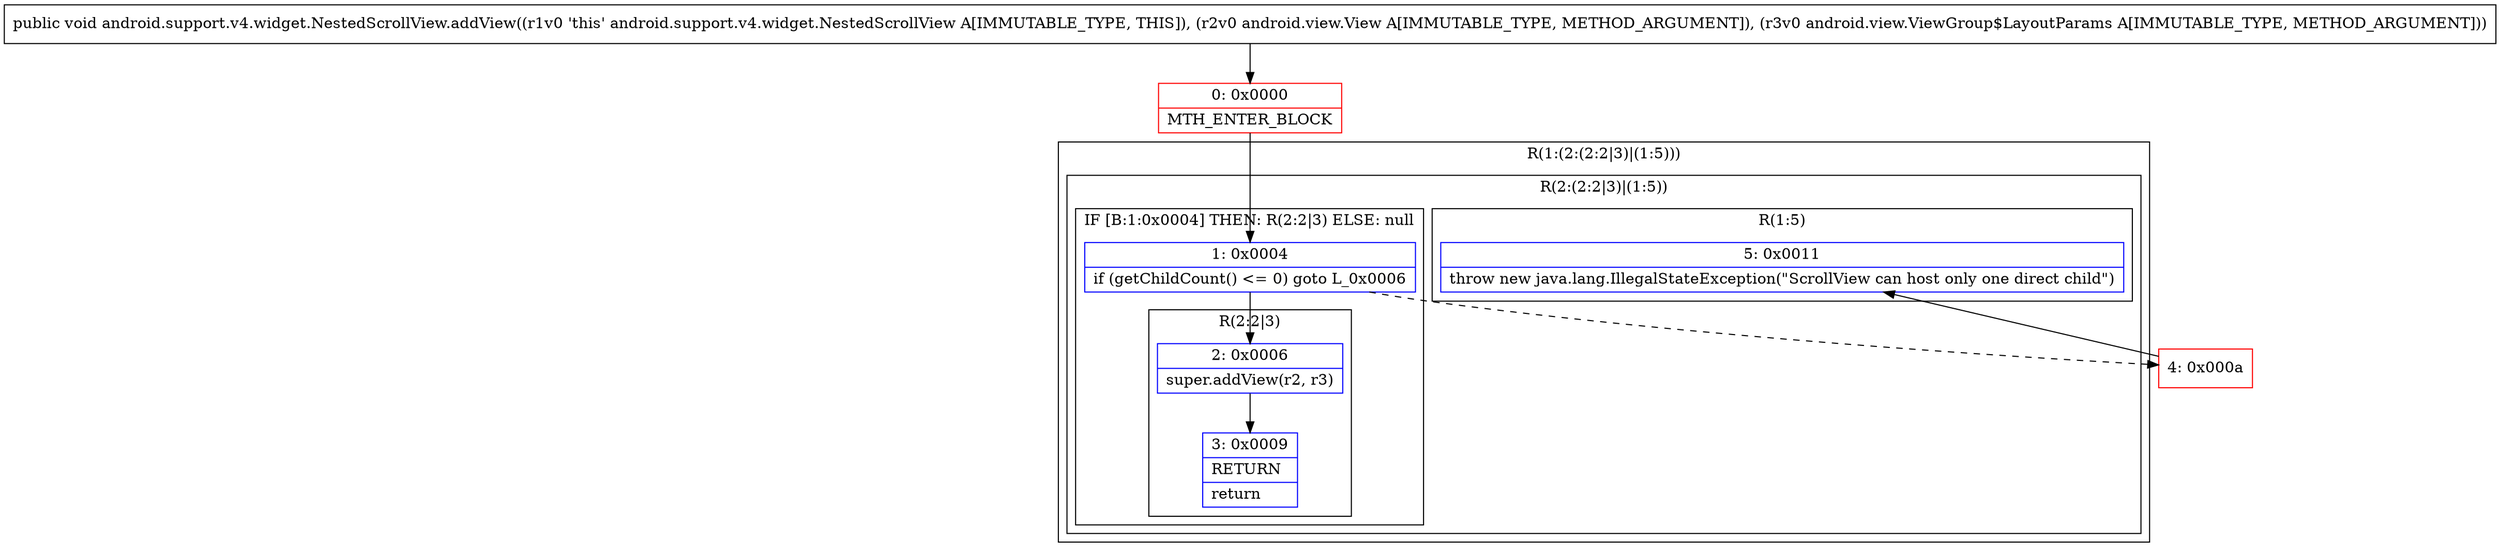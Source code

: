 digraph "CFG forandroid.support.v4.widget.NestedScrollView.addView(Landroid\/view\/View;Landroid\/view\/ViewGroup$LayoutParams;)V" {
subgraph cluster_Region_1486835563 {
label = "R(1:(2:(2:2|3)|(1:5)))";
node [shape=record,color=blue];
subgraph cluster_Region_665996335 {
label = "R(2:(2:2|3)|(1:5))";
node [shape=record,color=blue];
subgraph cluster_IfRegion_144969025 {
label = "IF [B:1:0x0004] THEN: R(2:2|3) ELSE: null";
node [shape=record,color=blue];
Node_1 [shape=record,label="{1\:\ 0x0004|if (getChildCount() \<= 0) goto L_0x0006\l}"];
subgraph cluster_Region_323141047 {
label = "R(2:2|3)";
node [shape=record,color=blue];
Node_2 [shape=record,label="{2\:\ 0x0006|super.addView(r2, r3)\l}"];
Node_3 [shape=record,label="{3\:\ 0x0009|RETURN\l|return\l}"];
}
}
subgraph cluster_Region_830753955 {
label = "R(1:5)";
node [shape=record,color=blue];
Node_5 [shape=record,label="{5\:\ 0x0011|throw new java.lang.IllegalStateException(\"ScrollView can host only one direct child\")\l}"];
}
}
}
Node_0 [shape=record,color=red,label="{0\:\ 0x0000|MTH_ENTER_BLOCK\l}"];
Node_4 [shape=record,color=red,label="{4\:\ 0x000a}"];
MethodNode[shape=record,label="{public void android.support.v4.widget.NestedScrollView.addView((r1v0 'this' android.support.v4.widget.NestedScrollView A[IMMUTABLE_TYPE, THIS]), (r2v0 android.view.View A[IMMUTABLE_TYPE, METHOD_ARGUMENT]), (r3v0 android.view.ViewGroup$LayoutParams A[IMMUTABLE_TYPE, METHOD_ARGUMENT])) }"];
MethodNode -> Node_0;
Node_1 -> Node_2;
Node_1 -> Node_4[style=dashed];
Node_2 -> Node_3;
Node_0 -> Node_1;
Node_4 -> Node_5;
}

